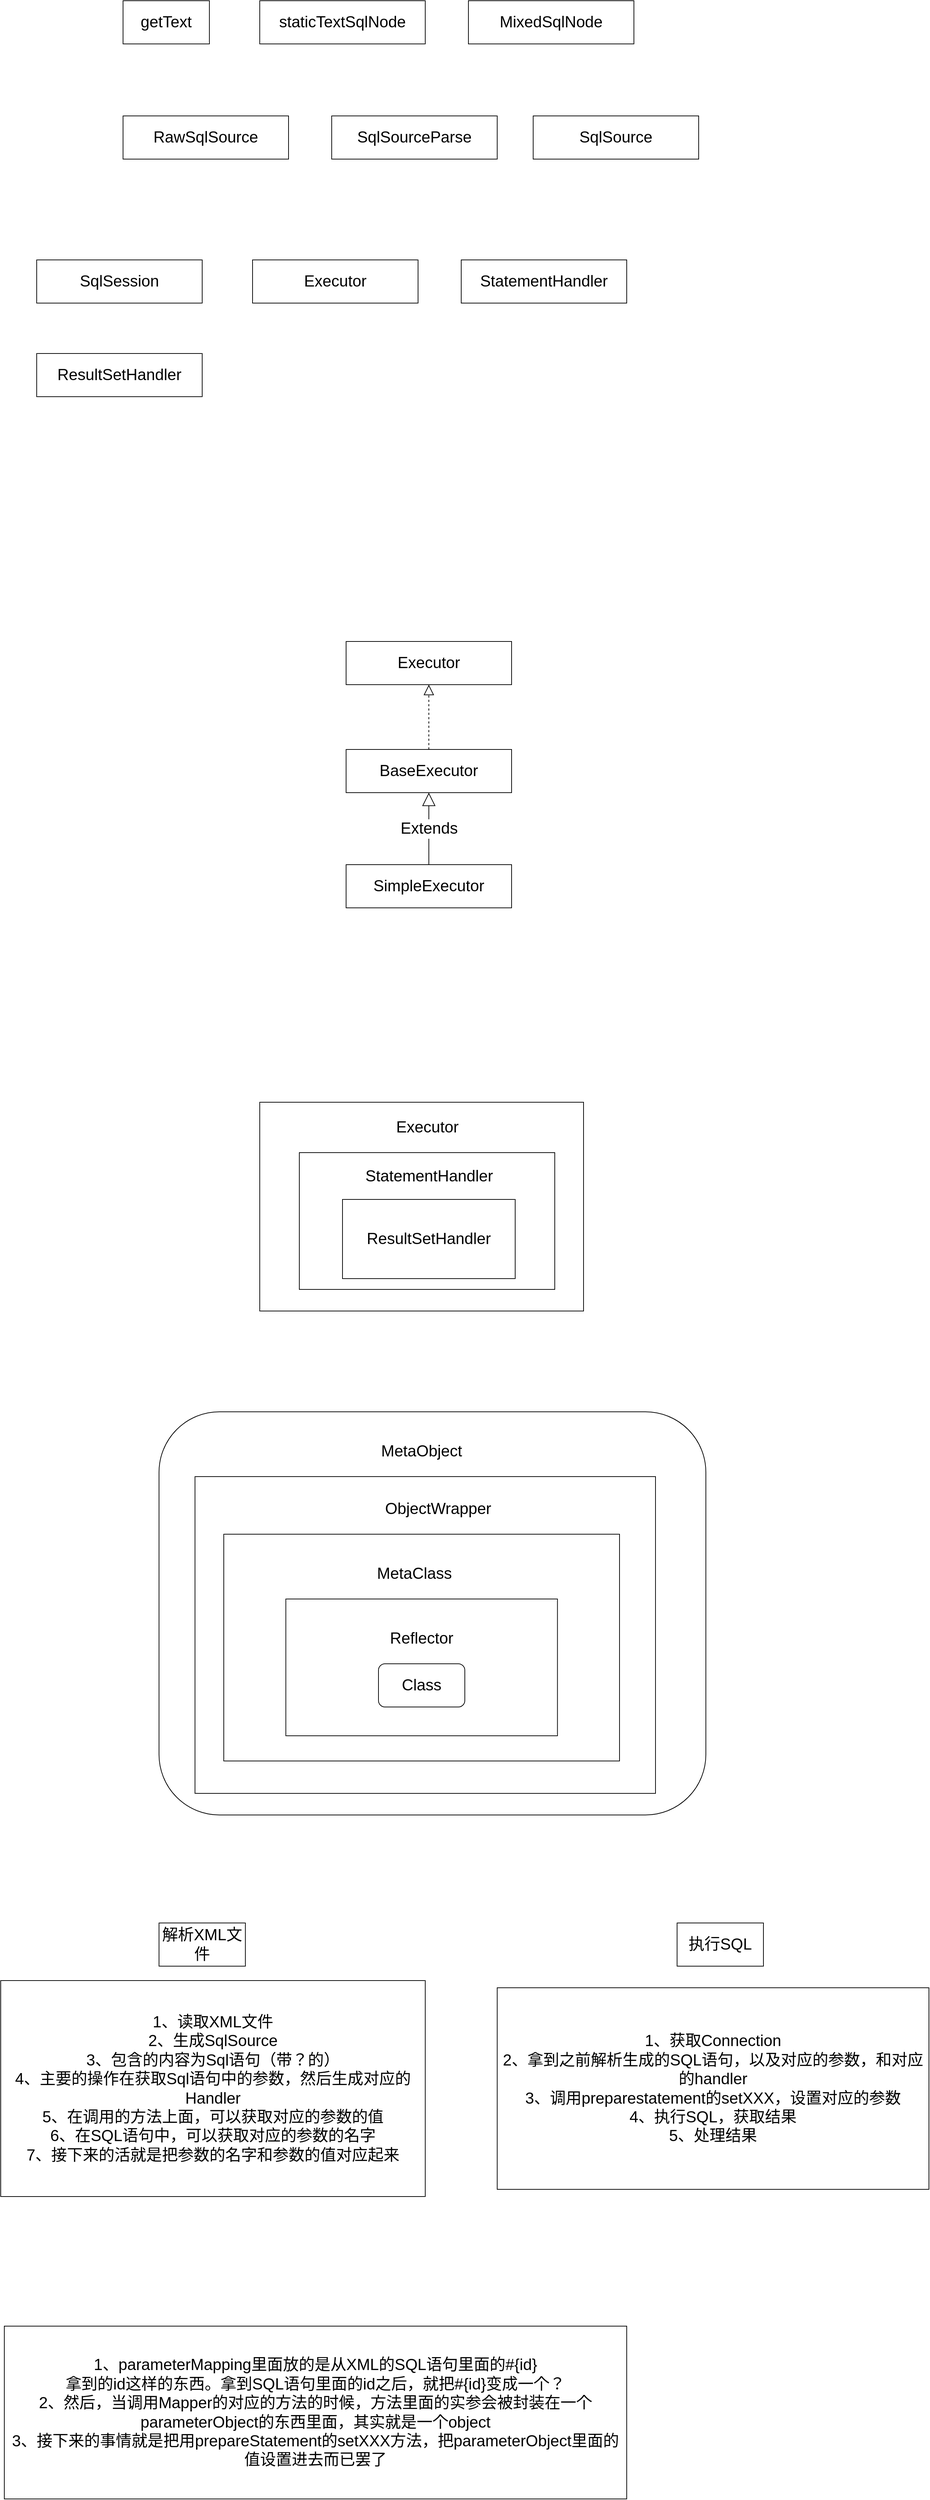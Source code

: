 <mxfile version="20.3.0" type="device"><diagram id="Dpj7f_V9P6onoXvAzkEc" name="第 1 页"><mxGraphModel dx="1215" dy="861" grid="1" gridSize="10" guides="1" tooltips="1" connect="1" arrows="1" fold="1" page="1" pageScale="1" pageWidth="3300" pageHeight="4681" math="0" shadow="0"><root><mxCell id="0"/><mxCell id="1" parent="0"/><mxCell id="LoyhRdxWZHhCm_9c0bPE-32" value="" style="rounded=1;whiteSpace=wrap;html=1;strokeColor=default;fontSize=22;" vertex="1" parent="1"><mxGeometry x="280" y="2170" width="760" height="560" as="geometry"/></mxCell><mxCell id="LoyhRdxWZHhCm_9c0bPE-30" value="" style="rounded=0;whiteSpace=wrap;html=1;strokeColor=default;fontSize=22;" vertex="1" parent="1"><mxGeometry x="330" y="2260" width="640" height="440" as="geometry"/></mxCell><mxCell id="LoyhRdxWZHhCm_9c0bPE-1" value="&lt;font style=&quot;font-size: 22px;&quot;&gt;getText&lt;/font&gt;" style="rounded=0;whiteSpace=wrap;html=1;" vertex="1" parent="1"><mxGeometry x="230" y="210" width="120" height="60" as="geometry"/></mxCell><mxCell id="LoyhRdxWZHhCm_9c0bPE-2" value="&lt;span style=&quot;font-size: 22px;&quot;&gt;staticTextSqlNode&lt;/span&gt;" style="rounded=0;whiteSpace=wrap;html=1;" vertex="1" parent="1"><mxGeometry x="420" y="210" width="230" height="60" as="geometry"/></mxCell><mxCell id="LoyhRdxWZHhCm_9c0bPE-3" value="&lt;span style=&quot;font-size: 22px;&quot;&gt;MixedSqlNode&lt;/span&gt;" style="rounded=0;whiteSpace=wrap;html=1;" vertex="1" parent="1"><mxGeometry x="710" y="210" width="230" height="60" as="geometry"/></mxCell><mxCell id="LoyhRdxWZHhCm_9c0bPE-4" value="&lt;span style=&quot;font-size: 22px;&quot;&gt;RawSqlSource&lt;/span&gt;" style="rounded=0;whiteSpace=wrap;html=1;" vertex="1" parent="1"><mxGeometry x="230" y="370" width="230" height="60" as="geometry"/></mxCell><mxCell id="LoyhRdxWZHhCm_9c0bPE-5" value="&lt;span style=&quot;font-size: 22px;&quot;&gt;SqlSourceParse&lt;/span&gt;" style="rounded=0;whiteSpace=wrap;html=1;" vertex="1" parent="1"><mxGeometry x="520" y="370" width="230" height="60" as="geometry"/></mxCell><mxCell id="LoyhRdxWZHhCm_9c0bPE-6" value="&lt;span style=&quot;font-size: 22px;&quot;&gt;SqlSource&lt;br&gt;&lt;/span&gt;" style="rounded=0;whiteSpace=wrap;html=1;" vertex="1" parent="1"><mxGeometry x="800" y="370" width="230" height="60" as="geometry"/></mxCell><mxCell id="LoyhRdxWZHhCm_9c0bPE-7" value="&lt;span style=&quot;font-size: 22px;&quot;&gt;SqlSession&lt;br&gt;&lt;/span&gt;" style="rounded=0;whiteSpace=wrap;html=1;" vertex="1" parent="1"><mxGeometry x="110" y="570" width="230" height="60" as="geometry"/></mxCell><mxCell id="LoyhRdxWZHhCm_9c0bPE-8" value="&lt;span style=&quot;font-size: 22px;&quot;&gt;Executor&lt;br&gt;&lt;/span&gt;" style="rounded=0;whiteSpace=wrap;html=1;" vertex="1" parent="1"><mxGeometry x="410" y="570" width="230" height="60" as="geometry"/></mxCell><mxCell id="LoyhRdxWZHhCm_9c0bPE-9" value="&lt;span style=&quot;font-size: 22px;&quot;&gt;StatementHandler&lt;br&gt;&lt;/span&gt;" style="rounded=0;whiteSpace=wrap;html=1;" vertex="1" parent="1"><mxGeometry x="700" y="570" width="230" height="60" as="geometry"/></mxCell><mxCell id="LoyhRdxWZHhCm_9c0bPE-10" value="&lt;span style=&quot;font-size: 22px;&quot;&gt;ResultSetHandler&lt;br&gt;&lt;/span&gt;" style="rounded=0;whiteSpace=wrap;html=1;" vertex="1" parent="1"><mxGeometry x="110" y="700" width="230" height="60" as="geometry"/></mxCell><mxCell id="LoyhRdxWZHhCm_9c0bPE-11" value="&lt;span style=&quot;font-size: 22px;&quot;&gt;Executor&lt;br&gt;&lt;/span&gt;" style="rounded=0;whiteSpace=wrap;html=1;" vertex="1" parent="1"><mxGeometry x="540" y="1100" width="230" height="60" as="geometry"/></mxCell><mxCell id="LoyhRdxWZHhCm_9c0bPE-12" value="&lt;span style=&quot;font-size: 22px;&quot;&gt;BaseExecutor&lt;br&gt;&lt;/span&gt;" style="rounded=0;whiteSpace=wrap;html=1;" vertex="1" parent="1"><mxGeometry x="540" y="1250" width="230" height="60" as="geometry"/></mxCell><mxCell id="LoyhRdxWZHhCm_9c0bPE-13" value="&lt;span style=&quot;font-size: 22px;&quot;&gt;SimpleExecutor&lt;br&gt;&lt;/span&gt;" style="rounded=0;whiteSpace=wrap;html=1;" vertex="1" parent="1"><mxGeometry x="540" y="1410" width="230" height="60" as="geometry"/></mxCell><mxCell id="LoyhRdxWZHhCm_9c0bPE-16" value="Extends" style="endArrow=block;endSize=16;endFill=0;html=1;rounded=0;fontSize=22;entryX=0.5;entryY=1;entryDx=0;entryDy=0;" edge="1" parent="1" source="LoyhRdxWZHhCm_9c0bPE-13" target="LoyhRdxWZHhCm_9c0bPE-12"><mxGeometry width="160" relative="1" as="geometry"><mxPoint x="655" y="1380" as="sourcePoint"/><mxPoint x="655" y="1380" as="targetPoint"/></mxGeometry></mxCell><mxCell id="LoyhRdxWZHhCm_9c0bPE-17" value="" style="endArrow=block;dashed=1;endFill=0;endSize=12;html=1;rounded=0;fontSize=22;" edge="1" parent="1" source="LoyhRdxWZHhCm_9c0bPE-12"><mxGeometry width="160" relative="1" as="geometry"><mxPoint x="655" y="1160" as="sourcePoint"/><mxPoint x="655" y="1160" as="targetPoint"/><Array as="points"/></mxGeometry></mxCell><mxCell id="LoyhRdxWZHhCm_9c0bPE-18" value="" style="rounded=0;whiteSpace=wrap;html=1;fontSize=22;" vertex="1" parent="1"><mxGeometry x="420" y="1740" width="450" height="290" as="geometry"/></mxCell><mxCell id="LoyhRdxWZHhCm_9c0bPE-19" value="" style="rounded=0;whiteSpace=wrap;html=1;fontSize=22;" vertex="1" parent="1"><mxGeometry x="475" y="1810" width="355" height="190" as="geometry"/></mxCell><mxCell id="LoyhRdxWZHhCm_9c0bPE-20" value="ResultSetHandler" style="rounded=0;whiteSpace=wrap;html=1;fontSize=22;" vertex="1" parent="1"><mxGeometry x="535" y="1875" width="240" height="110" as="geometry"/></mxCell><mxCell id="LoyhRdxWZHhCm_9c0bPE-22" value="Executor" style="text;html=1;strokeColor=none;fillColor=none;align=center;verticalAlign=middle;whiteSpace=wrap;rounded=0;fontSize=22;" vertex="1" parent="1"><mxGeometry x="577.5" y="1750" width="150" height="50" as="geometry"/></mxCell><mxCell id="LoyhRdxWZHhCm_9c0bPE-23" value="StatementHandler" style="text;html=1;strokeColor=none;fillColor=none;align=center;verticalAlign=middle;whiteSpace=wrap;rounded=0;fontSize=22;" vertex="1" parent="1"><mxGeometry x="532.5" y="1810" width="245" height="65" as="geometry"/></mxCell><mxCell id="LoyhRdxWZHhCm_9c0bPE-28" value="" style="rounded=0;whiteSpace=wrap;html=1;strokeColor=default;fontSize=22;" vertex="1" parent="1"><mxGeometry x="370" y="2340" width="550" height="315" as="geometry"/></mxCell><mxCell id="LoyhRdxWZHhCm_9c0bPE-25" value="" style="rounded=0;whiteSpace=wrap;html=1;strokeColor=default;fontSize=22;" vertex="1" parent="1"><mxGeometry x="456.25" y="2430" width="377.5" height="190" as="geometry"/></mxCell><mxCell id="LoyhRdxWZHhCm_9c0bPE-26" value="Reflector" style="text;html=1;strokeColor=none;fillColor=none;align=center;verticalAlign=middle;whiteSpace=wrap;rounded=0;fontSize=22;" vertex="1" parent="1"><mxGeometry x="615" y="2470" width="60" height="30" as="geometry"/></mxCell><mxCell id="LoyhRdxWZHhCm_9c0bPE-27" value="Class" style="rounded=1;whiteSpace=wrap;html=1;strokeColor=default;fontSize=22;" vertex="1" parent="1"><mxGeometry x="585" y="2520" width="120" height="60" as="geometry"/></mxCell><mxCell id="LoyhRdxWZHhCm_9c0bPE-29" value="MetaClass" style="text;html=1;strokeColor=none;fillColor=none;align=center;verticalAlign=middle;whiteSpace=wrap;rounded=0;fontSize=22;" vertex="1" parent="1"><mxGeometry x="605" y="2380" width="60" height="30" as="geometry"/></mxCell><mxCell id="LoyhRdxWZHhCm_9c0bPE-31" value="ObjectWrapper" style="text;html=1;strokeColor=none;fillColor=none;align=center;verticalAlign=middle;whiteSpace=wrap;rounded=0;fontSize=22;" vertex="1" parent="1"><mxGeometry x="577.5" y="2280" width="180" height="50" as="geometry"/></mxCell><mxCell id="LoyhRdxWZHhCm_9c0bPE-33" value="MetaObject" style="text;html=1;strokeColor=none;fillColor=none;align=center;verticalAlign=middle;whiteSpace=wrap;rounded=0;fontSize=22;" vertex="1" parent="1"><mxGeometry x="555" y="2200" width="180" height="50" as="geometry"/></mxCell><mxCell id="LoyhRdxWZHhCm_9c0bPE-35" value="解析XML文件" style="whiteSpace=wrap;html=1;fontSize=22;rounded=0;" vertex="1" parent="1"><mxGeometry x="280" y="2880" width="120" height="60" as="geometry"/></mxCell><mxCell id="LoyhRdxWZHhCm_9c0bPE-37" value="执行SQL" style="whiteSpace=wrap;html=1;fontSize=22;rounded=0;" vertex="1" parent="1"><mxGeometry x="1000" y="2880" width="120" height="60" as="geometry"/></mxCell><mxCell id="LoyhRdxWZHhCm_9c0bPE-41" value="1、读取XML文件&lt;br&gt;2、生成SqlSource&lt;br&gt;3、包含的内容为Sql语句（带？的）&lt;br&gt;4、主要的操作在获取Sql语句中的参数，然后生成对应的Handler&lt;br&gt;5、在调用的方法上面，可以获取对应的参数的值&lt;br&gt;6、在SQL语句中，可以获取对应的参数的名字&lt;br&gt;7、接下来的活就是把参数的名字和参数的值对应起来" style="rounded=0;whiteSpace=wrap;html=1;strokeColor=default;fontSize=22;" vertex="1" parent="1"><mxGeometry x="60" y="2960" width="590" height="300" as="geometry"/></mxCell><mxCell id="LoyhRdxWZHhCm_9c0bPE-42" value="1、获取Connection&lt;br&gt;2、拿到之前解析生成的SQL语句，以及对应的参数，和对应的handler&lt;br&gt;3、调用preparestatement的setXXX，设置对应的参数&lt;br&gt;4、执行SQL，获取结果&lt;br&gt;5、处理结果" style="rounded=0;whiteSpace=wrap;html=1;strokeColor=default;fontSize=22;" vertex="1" parent="1"><mxGeometry x="750" y="2970" width="600" height="280" as="geometry"/></mxCell><mxCell id="LoyhRdxWZHhCm_9c0bPE-43" value="1、parameterMapping里面放的是从XML的SQL语句里面的#{id}&lt;br&gt;拿到的id这样的东西。拿到SQL语句里面的id之后，就把#{id}变成一个？&lt;br&gt;2、然后，当调用Mapper的对应的方法的时候，方法里面的实参会被封装在一个parameterObject的东西里面，其实就是一个object&lt;br&gt;3、接下来的事情就是把用prepareStatement的setXXX方法，把parameterObject里面的值设置进去而已罢了" style="rounded=0;whiteSpace=wrap;html=1;strokeColor=default;fontSize=22;" vertex="1" parent="1"><mxGeometry x="65" y="3440" width="865" height="240" as="geometry"/></mxCell></root></mxGraphModel></diagram></mxfile>